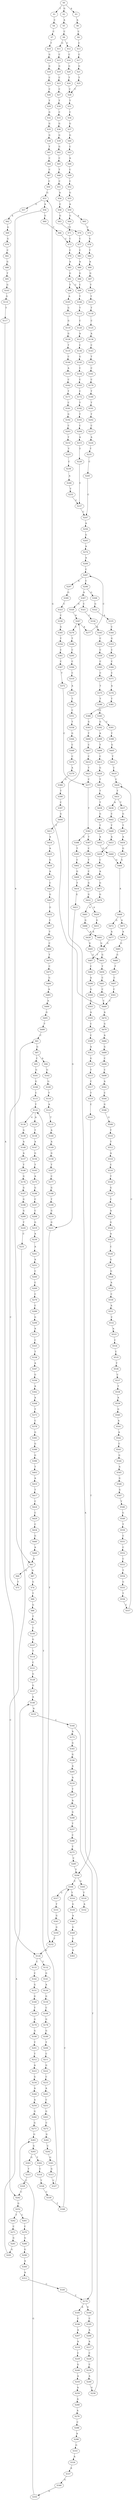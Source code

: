 strict digraph  {
	S0 -> S1 [ label = T ];
	S0 -> S2 [ label = G ];
	S0 -> S3 [ label = A ];
	S1 -> S4 [ label = C ];
	S2 -> S5 [ label = A ];
	S3 -> S6 [ label = A ];
	S4 -> S7 [ label = C ];
	S5 -> S8 [ label = C ];
	S6 -> S9 [ label = C ];
	S7 -> S10 [ label = T ];
	S8 -> S11 [ label = G ];
	S8 -> S12 [ label = C ];
	S9 -> S13 [ label = C ];
	S10 -> S14 [ label = G ];
	S11 -> S15 [ label = C ];
	S12 -> S16 [ label = C ];
	S13 -> S17 [ label = C ];
	S14 -> S18 [ label = G ];
	S15 -> S19 [ label = G ];
	S16 -> S20 [ label = G ];
	S17 -> S21 [ label = G ];
	S18 -> S22 [ label = C ];
	S19 -> S23 [ label = C ];
	S20 -> S24 [ label = T ];
	S21 -> S25 [ label = T ];
	S22 -> S26 [ label = C ];
	S23 -> S27 [ label = C ];
	S24 -> S28 [ label = C ];
	S25 -> S28 [ label = C ];
	S26 -> S29 [ label = T ];
	S27 -> S30 [ label = T ];
	S28 -> S31 [ label = T ];
	S29 -> S32 [ label = G ];
	S30 -> S33 [ label = C ];
	S31 -> S34 [ label = C ];
	S32 -> S35 [ label = G ];
	S33 -> S36 [ label = G ];
	S34 -> S37 [ label = G ];
	S35 -> S38 [ label = G ];
	S36 -> S39 [ label = G ];
	S37 -> S40 [ label = G ];
	S38 -> S41 [ label = T ];
	S39 -> S42 [ label = G ];
	S40 -> S43 [ label = C ];
	S41 -> S44 [ label = C ];
	S42 -> S45 [ label = C ];
	S43 -> S46 [ label = A ];
	S44 -> S47 [ label = C ];
	S45 -> S48 [ label = T ];
	S46 -> S49 [ label = C ];
	S47 -> S50 [ label = C ];
	S48 -> S51 [ label = C ];
	S49 -> S52 [ label = C ];
	S50 -> S53 [ label = G ];
	S51 -> S54 [ label = A ];
	S52 -> S55 [ label = G ];
	S53 -> S56 [ label = A ];
	S53 -> S57 [ label = G ];
	S54 -> S58 [ label = C ];
	S55 -> S59 [ label = A ];
	S56 -> S60 [ label = G ];
	S56 -> S61 [ label = A ];
	S57 -> S62 [ label = A ];
	S58 -> S63 [ label = G ];
	S59 -> S64 [ label = G ];
	S59 -> S65 [ label = A ];
	S60 -> S66 [ label = T ];
	S61 -> S67 [ label = A ];
	S61 -> S68 [ label = G ];
	S62 -> S69 [ label = G ];
	S63 -> S70 [ label = T ];
	S64 -> S71 [ label = T ];
	S65 -> S72 [ label = T ];
	S66 -> S73 [ label = C ];
	S67 -> S74 [ label = G ];
	S68 -> S75 [ label = T ];
	S69 -> S76 [ label = G ];
	S70 -> S77 [ label = C ];
	S71 -> S73 [ label = C ];
	S72 -> S78 [ label = G ];
	S73 -> S79 [ label = C ];
	S74 -> S80 [ label = T ];
	S75 -> S81 [ label = C ];
	S76 -> S82 [ label = C ];
	S77 -> S83 [ label = C ];
	S78 -> S84 [ label = T ];
	S79 -> S85 [ label = A ];
	S80 -> S86 [ label = G ];
	S81 -> S87 [ label = G ];
	S82 -> S88 [ label = G ];
	S83 -> S89 [ label = A ];
	S84 -> S90 [ label = A ];
	S85 -> S91 [ label = G ];
	S86 -> S92 [ label = T ];
	S87 -> S93 [ label = C ];
	S87 -> S94 [ label = A ];
	S88 -> S95 [ label = T ];
	S89 -> S96 [ label = G ];
	S90 -> S97 [ label = G ];
	S91 -> S98 [ label = T ];
	S91 -> S99 [ label = C ];
	S92 -> S100 [ label = C ];
	S93 -> S101 [ label = G ];
	S94 -> S102 [ label = G ];
	S95 -> S103 [ label = G ];
	S96 -> S99 [ label = C ];
	S97 -> S104 [ label = T ];
	S98 -> S105 [ label = A ];
	S99 -> S106 [ label = T ];
	S100 -> S107 [ label = G ];
	S101 -> S108 [ label = G ];
	S102 -> S109 [ label = G ];
	S103 -> S110 [ label = G ];
	S104 -> S111 [ label = T ];
	S105 -> S112 [ label = G ];
	S106 -> S113 [ label = T ];
	S107 -> S114 [ label = T ];
	S108 -> S115 [ label = C ];
	S109 -> S116 [ label = T ];
	S110 -> S117 [ label = T ];
	S111 -> S118 [ label = T ];
	S112 -> S119 [ label = G ];
	S113 -> S120 [ label = C ];
	S114 -> S121 [ label = C ];
	S115 -> S122 [ label = T ];
	S116 -> S123 [ label = A ];
	S117 -> S124 [ label = A ];
	S118 -> S125 [ label = C ];
	S119 -> S126 [ label = G ];
	S120 -> S127 [ label = A ];
	S121 -> S128 [ label = G ];
	S122 -> S129 [ label = A ];
	S122 -> S130 [ label = G ];
	S123 -> S131 [ label = T ];
	S124 -> S132 [ label = T ];
	S124 -> S133 [ label = C ];
	S125 -> S134 [ label = A ];
	S126 -> S135 [ label = T ];
	S127 -> S136 [ label = C ];
	S128 -> S137 [ label = G ];
	S129 -> S138 [ label = T ];
	S130 -> S139 [ label = G ];
	S131 -> S140 [ label = A ];
	S132 -> S141 [ label = G ];
	S133 -> S142 [ label = C ];
	S134 -> S143 [ label = C ];
	S135 -> S144 [ label = C ];
	S136 -> S145 [ label = G ];
	S137 -> S146 [ label = A ];
	S138 -> S147 [ label = A ];
	S139 -> S148 [ label = A ];
	S140 -> S149 [ label = A ];
	S141 -> S150 [ label = A ];
	S142 -> S151 [ label = G ];
	S143 -> S152 [ label = T ];
	S144 -> S153 [ label = A ];
	S145 -> S154 [ label = C ];
	S146 -> S155 [ label = A ];
	S147 -> S156 [ label = G ];
	S148 -> S157 [ label = A ];
	S149 -> S158 [ label = G ];
	S150 -> S159 [ label = G ];
	S151 -> S160 [ label = G ];
	S152 -> S161 [ label = C ];
	S153 -> S162 [ label = C ];
	S154 -> S163 [ label = C ];
	S155 -> S164 [ label = C ];
	S156 -> S165 [ label = T ];
	S157 -> S166 [ label = T ];
	S158 -> S167 [ label = T ];
	S159 -> S168 [ label = C ];
	S160 -> S169 [ label = T ];
	S161 -> S170 [ label = C ];
	S162 -> S171 [ label = T ];
	S163 -> S172 [ label = C ];
	S164 -> S173 [ label = A ];
	S164 -> S174 [ label = T ];
	S165 -> S175 [ label = A ];
	S166 -> S176 [ label = G ];
	S167 -> S177 [ label = C ];
	S168 -> S178 [ label = G ];
	S169 -> S179 [ label = G ];
	S170 -> S180 [ label = T ];
	S171 -> S181 [ label = C ];
	S172 -> S182 [ label = T ];
	S173 -> S183 [ label = G ];
	S174 -> S184 [ label = G ];
	S174 -> S185 [ label = A ];
	S175 -> S186 [ label = G ];
	S176 -> S187 [ label = G ];
	S177 -> S188 [ label = G ];
	S178 -> S189 [ label = G ];
	S179 -> S190 [ label = G ];
	S180 -> S191 [ label = T ];
	S181 -> S192 [ label = G ];
	S182 -> S193 [ label = T ];
	S183 -> S194 [ label = G ];
	S184 -> S195 [ label = C ];
	S185 -> S196 [ label = C ];
	S186 -> S197 [ label = C ];
	S187 -> S198 [ label = G ];
	S188 -> S199 [ label = T ];
	S189 -> S200 [ label = T ];
	S190 -> S201 [ label = T ];
	S191 -> S202 [ label = T ];
	S192 -> S203 [ label = C ];
	S193 -> S204 [ label = C ];
	S194 -> S205 [ label = A ];
	S195 -> S206 [ label = A ];
	S196 -> S207 [ label = A ];
	S197 -> S208 [ label = C ];
	S198 -> S209 [ label = G ];
	S199 -> S210 [ label = G ];
	S200 -> S211 [ label = C ];
	S201 -> S212 [ label = T ];
	S202 -> S213 [ label = C ];
	S203 -> S214 [ label = T ];
	S204 -> S215 [ label = A ];
	S205 -> S216 [ label = A ];
	S206 -> S217 [ label = A ];
	S207 -> S218 [ label = A ];
	S208 -> S219 [ label = G ];
	S209 -> S220 [ label = T ];
	S210 -> S221 [ label = G ];
	S211 -> S222 [ label = G ];
	S212 -> S223 [ label = A ];
	S213 -> S224 [ label = A ];
	S214 -> S225 [ label = T ];
	S215 -> S226 [ label = T ];
	S216 -> S227 [ label = T ];
	S217 -> S228 [ label = C ];
	S218 -> S229 [ label = C ];
	S219 -> S230 [ label = A ];
	S220 -> S231 [ label = C ];
	S221 -> S232 [ label = T ];
	S222 -> S233 [ label = C ];
	S223 -> S234 [ label = G ];
	S224 -> S235 [ label = T ];
	S225 -> S236 [ label = C ];
	S226 -> S237 [ label = C ];
	S227 -> S238 [ label = A ];
	S228 -> S239 [ label = C ];
	S229 -> S240 [ label = G ];
	S230 -> S241 [ label = A ];
	S231 -> S242 [ label = C ];
	S232 -> S124 [ label = A ];
	S233 -> S243 [ label = A ];
	S234 -> S244 [ label = A ];
	S235 -> S245 [ label = C ];
	S236 -> S246 [ label = A ];
	S237 -> S247 [ label = C ];
	S238 -> S248 [ label = G ];
	S239 -> S249 [ label = A ];
	S240 -> S250 [ label = A ];
	S241 -> S251 [ label = A ];
	S242 -> S252 [ label = G ];
	S243 -> S253 [ label = C ];
	S244 -> S254 [ label = A ];
	S245 -> S247 [ label = C ];
	S246 -> S255 [ label = T ];
	S247 -> S256 [ label = A ];
	S248 -> S257 [ label = T ];
	S249 -> S258 [ label = G ];
	S250 -> S259 [ label = A ];
	S251 -> S260 [ label = C ];
	S252 -> S261 [ label = C ];
	S252 -> S262 [ label = T ];
	S253 -> S263 [ label = G ];
	S254 -> S264 [ label = G ];
	S255 -> S237 [ label = C ];
	S256 -> S265 [ label = G ];
	S257 -> S266 [ label = C ];
	S258 -> S267 [ label = A ];
	S259 -> S268 [ label = A ];
	S260 -> S269 [ label = C ];
	S261 -> S270 [ label = C ];
	S262 -> S271 [ label = C ];
	S263 -> S272 [ label = C ];
	S264 -> S273 [ label = G ];
	S265 -> S274 [ label = A ];
	S266 -> S275 [ label = T ];
	S267 -> S276 [ label = C ];
	S267 -> S277 [ label = A ];
	S268 -> S278 [ label = A ];
	S269 -> S279 [ label = C ];
	S270 -> S280 [ label = G ];
	S271 -> S281 [ label = G ];
	S272 -> S282 [ label = G ];
	S273 -> S283 [ label = G ];
	S274 -> S284 [ label = A ];
	S275 -> S285 [ label = C ];
	S276 -> S286 [ label = T ];
	S277 -> S287 [ label = C ];
	S278 -> S288 [ label = C ];
	S279 -> S289 [ label = C ];
	S280 -> S290 [ label = G ];
	S281 -> S291 [ label = G ];
	S282 -> S292 [ label = C ];
	S283 -> S293 [ label = G ];
	S284 -> S287 [ label = C ];
	S285 -> S294 [ label = T ];
	S286 -> S295 [ label = C ];
	S287 -> S296 [ label = C ];
	S287 -> S297 [ label = A ];
	S288 -> S298 [ label = A ];
	S289 -> S299 [ label = G ];
	S290 -> S300 [ label = A ];
	S291 -> S146 [ label = A ];
	S292 -> S301 [ label = G ];
	S293 -> S302 [ label = T ];
	S293 -> S303 [ label = G ];
	S294 -> S304 [ label = C ];
	S294 -> S305 [ label = G ];
	S295 -> S306 [ label = C ];
	S296 -> S307 [ label = A ];
	S296 -> S308 [ label = G ];
	S297 -> S309 [ label = G ];
	S298 -> S310 [ label = G ];
	S299 -> S311 [ label = A ];
	S300 -> S312 [ label = A ];
	S301 -> S313 [ label = G ];
	S302 -> S314 [ label = C ];
	S303 -> S315 [ label = T ];
	S304 -> S316 [ label = T ];
	S304 -> S317 [ label = G ];
	S305 -> S318 [ label = T ];
	S306 -> S319 [ label = C ];
	S307 -> S320 [ label = G ];
	S307 -> S321 [ label = C ];
	S308 -> S322 [ label = G ];
	S309 -> S323 [ label = C ];
	S310 -> S324 [ label = A ];
	S311 -> S325 [ label = C ];
	S312 -> S326 [ label = C ];
	S313 -> S327 [ label = C ];
	S314 -> S328 [ label = T ];
	S315 -> S329 [ label = C ];
	S316 -> S330 [ label = G ];
	S317 -> S331 [ label = T ];
	S318 -> S332 [ label = A ];
	S319 -> S333 [ label = A ];
	S320 -> S267 [ label = A ];
	S321 -> S334 [ label = C ];
	S322 -> S335 [ label = A ];
	S323 -> S336 [ label = C ];
	S324 -> S337 [ label = A ];
	S325 -> S338 [ label = T ];
	S326 -> S174 [ label = T ];
	S327 -> S122 [ label = T ];
	S328 -> S339 [ label = C ];
	S329 -> S242 [ label = C ];
	S330 -> S340 [ label = A ];
	S331 -> S341 [ label = G ];
	S333 -> S342 [ label = T ];
	S334 -> S343 [ label = A ];
	S335 -> S344 [ label = C ];
	S336 -> S345 [ label = G ];
	S337 -> S346 [ label = G ];
	S338 -> S347 [ label = A ];
	S339 -> S348 [ label = T ];
	S340 -> S349 [ label = G ];
	S341 -> S350 [ label = G ];
	S342 -> S351 [ label = C ];
	S343 -> S352 [ label = C ];
	S344 -> S353 [ label = G ];
	S345 -> S354 [ label = T ];
	S346 -> S355 [ label = G ];
	S347 -> S356 [ label = G ];
	S348 -> S304 [ label = C ];
	S349 -> S357 [ label = T ];
	S350 -> S232 [ label = T ];
	S351 -> S358 [ label = T ];
	S352 -> S359 [ label = C ];
	S353 -> S360 [ label = C ];
	S354 -> S361 [ label = C ];
	S355 -> S283 [ label = G ];
	S356 -> S362 [ label = A ];
	S357 -> S363 [ label = A ];
	S358 -> S364 [ label = G ];
	S359 -> S365 [ label = C ];
	S360 -> S366 [ label = C ];
	S361 -> S367 [ label = C ];
	S362 -> S368 [ label = A ];
	S364 -> S369 [ label = C ];
	S365 -> S370 [ label = C ];
	S366 -> S371 [ label = C ];
	S367 -> S372 [ label = T ];
	S368 -> S373 [ label = T ];
	S369 -> S374 [ label = C ];
	S370 -> S375 [ label = T ];
	S371 -> S376 [ label = A ];
	S372 -> S377 [ label = C ];
	S373 -> S378 [ label = C ];
	S374 -> S379 [ label = A ];
	S375 -> S380 [ label = T ];
	S376 -> S381 [ label = T ];
	S377 -> S382 [ label = T ];
	S378 -> S383 [ label = G ];
	S379 -> S384 [ label = G ];
	S380 -> S385 [ label = C ];
	S381 -> S386 [ label = C ];
	S382 -> S387 [ label = T ];
	S382 -> S388 [ label = G ];
	S383 -> S389 [ label = G ];
	S384 -> S390 [ label = T ];
	S385 -> S391 [ label = C ];
	S385 -> S392 [ label = G ];
	S386 -> S393 [ label = G ];
	S387 -> S394 [ label = C ];
	S388 -> S395 [ label = T ];
	S389 -> S396 [ label = G ];
	S390 -> S397 [ label = C ];
	S391 -> S398 [ label = T ];
	S392 -> S399 [ label = A ];
	S393 -> S400 [ label = T ];
	S394 -> S401 [ label = T ];
	S395 -> S402 [ label = C ];
	S396 -> S403 [ label = T ];
	S397 -> S404 [ label = G ];
	S398 -> S405 [ label = G ];
	S399 -> S406 [ label = T ];
	S400 -> S407 [ label = C ];
	S401 -> S408 [ label = C ];
	S402 -> S409 [ label = G ];
	S403 -> S410 [ label = A ];
	S404 -> S411 [ label = T ];
	S405 -> S412 [ label = T ];
	S406 -> S413 [ label = C ];
	S407 -> S414 [ label = C ];
	S408 -> S415 [ label = G ];
	S409 -> S416 [ label = T ];
	S410 -> S417 [ label = T ];
	S411 -> S418 [ label = A ];
	S412 -> S419 [ label = C ];
	S413 -> S420 [ label = G ];
	S414 -> S421 [ label = T ];
	S415 -> S422 [ label = G ];
	S416 -> S423 [ label = G ];
	S417 -> S424 [ label = C ];
	S418 -> S425 [ label = A ];
	S419 -> S426 [ label = C ];
	S420 -> S427 [ label = T ];
	S421 -> S377 [ label = C ];
	S422 -> S428 [ label = A ];
	S423 -> S221 [ label = G ];
	S424 -> S429 [ label = C ];
	S425 -> S430 [ label = G ];
	S426 -> S431 [ label = T ];
	S427 -> S432 [ label = T ];
	S428 -> S433 [ label = G ];
	S429 -> S434 [ label = C ];
	S430 -> S435 [ label = A ];
	S431 -> S436 [ label = A ];
	S431 -> S437 [ label = T ];
	S432 -> S438 [ label = T ];
	S433 -> S439 [ label = A ];
	S434 -> S440 [ label = G ];
	S435 -> S441 [ label = C ];
	S436 -> S442 [ label = C ];
	S437 -> S443 [ label = G ];
	S438 -> S444 [ label = G ];
	S439 -> S445 [ label = G ];
	S440 -> S446 [ label = A ];
	S441 -> S447 [ label = G ];
	S442 -> S448 [ label = T ];
	S443 -> S449 [ label = T ];
	S444 -> S450 [ label = T ];
	S445 -> S451 [ label = G ];
	S446 -> S61 [ label = A ];
	S447 -> S452 [ label = G ];
	S448 -> S453 [ label = A ];
	S449 -> S454 [ label = A ];
	S450 -> S455 [ label = A ];
	S451 -> S456 [ label = T ];
	S452 -> S457 [ label = C ];
	S453 -> S458 [ label = C ];
	S454 -> S459 [ label = G ];
	S455 -> S460 [ label = G ];
	S456 -> S461 [ label = C ];
	S457 -> S462 [ label = T ];
	S458 -> S463 [ label = C ];
	S459 -> S464 [ label = G ];
	S460 -> S464 [ label = G ];
	S461 -> S465 [ label = C ];
	S462 -> S466 [ label = C ];
	S463 -> S467 [ label = A ];
	S464 -> S468 [ label = A ];
	S465 -> S469 [ label = C ];
	S466 -> S470 [ label = T ];
	S467 -> S471 [ label = G ];
	S468 -> S472 [ label = G ];
	S468 -> S473 [ label = A ];
	S469 -> S474 [ label = A ];
	S469 -> S53 [ label = G ];
	S470 -> S475 [ label = C ];
	S471 -> S476 [ label = G ];
	S472 -> S477 [ label = A ];
	S473 -> S478 [ label = A ];
	S474 -> S479 [ label = G ];
	S475 -> S480 [ label = G ];
	S476 -> S481 [ label = A ];
	S477 -> S482 [ label = G ];
	S478 -> S483 [ label = G ];
	S479 -> S484 [ label = A ];
	S480 -> S485 [ label = A ];
	S481 -> S486 [ label = G ];
	S482 -> S487 [ label = T ];
	S482 -> S451 [ label = G ];
	S483 -> S488 [ label = G ];
	S484 -> S489 [ label = G ];
	S485 -> S490 [ label = A ];
	S486 -> S491 [ label = A ];
	S487 -> S492 [ label = C ];
	S488 -> S493 [ label = T ];
	S489 -> S494 [ label = C ];
	S490 -> S495 [ label = G ];
	S491 -> S482 [ label = G ];
	S492 -> S496 [ label = A ];
	S493 -> S497 [ label = C ];
	S494 -> S498 [ label = C ];
	S495 -> S499 [ label = T ];
	S496 -> S500 [ label = G ];
	S497 -> S501 [ label = C ];
	S498 -> S502 [ label = A ];
	S499 -> S81 [ label = C ];
	S500 -> S503 [ label = G ];
	S501 -> S469 [ label = C ];
	S502 -> S504 [ label = C ];
	S503 -> S505 [ label = A ];
	S504 -> S506 [ label = G ];
	S505 -> S507 [ label = C ];
	S506 -> S508 [ label = G ];
	S507 -> S509 [ label = C ];
	S508 -> S510 [ label = T ];
	S509 -> S511 [ label = A ];
	S510 -> S512 [ label = T ];
	S511 -> S513 [ label = G ];
	S512 -> S514 [ label = A ];
	S513 -> S515 [ label = T ];
	S514 -> S516 [ label = C ];
	S515 -> S517 [ label = C ];
	S516 -> S518 [ label = T ];
	S517 -> S519 [ label = T ];
	S518 -> S520 [ label = G ];
	S519 -> S521 [ label = C ];
	S520 -> S522 [ label = C ];
	S521 -> S294 [ label = T ];
	S522 -> S523 [ label = A ];
	S523 -> S524 [ label = G ];
	S524 -> S525 [ label = A ];
	S525 -> S526 [ label = C ];
	S526 -> S527 [ label = G ];
	S527 -> S528 [ label = G ];
	S528 -> S529 [ label = A ];
	S529 -> S530 [ label = C ];
	S530 -> S531 [ label = A ];
	S531 -> S532 [ label = C ];
	S532 -> S533 [ label = A ];
	S533 -> S534 [ label = C ];
	S534 -> S535 [ label = C ];
	S535 -> S536 [ label = T ];
	S536 -> S537 [ label = C ];
	S537 -> S538 [ label = T ];
	S538 -> S539 [ label = A ];
	S539 -> S540 [ label = G ];
	S540 -> S541 [ label = A ];
	S541 -> S542 [ label = A ];
	S542 -> S543 [ label = C ];
	S543 -> S544 [ label = G ];
	S544 -> S545 [ label = A ];
	S545 -> S546 [ label = G ];
	S546 -> S547 [ label = G ];
	S547 -> S548 [ label = T ];
	S548 -> S549 [ label = G ];
	S549 -> S550 [ label = T ];
	S550 -> S551 [ label = C ];
	S551 -> S552 [ label = C ];
	S552 -> S553 [ label = C ];
	S553 -> S554 [ label = T ];
	S554 -> S555 [ label = G ];
	S555 -> S556 [ label = T ];
	S556 -> S557 [ label = C ];
	S557 -> S426 [ label = C ];
}
